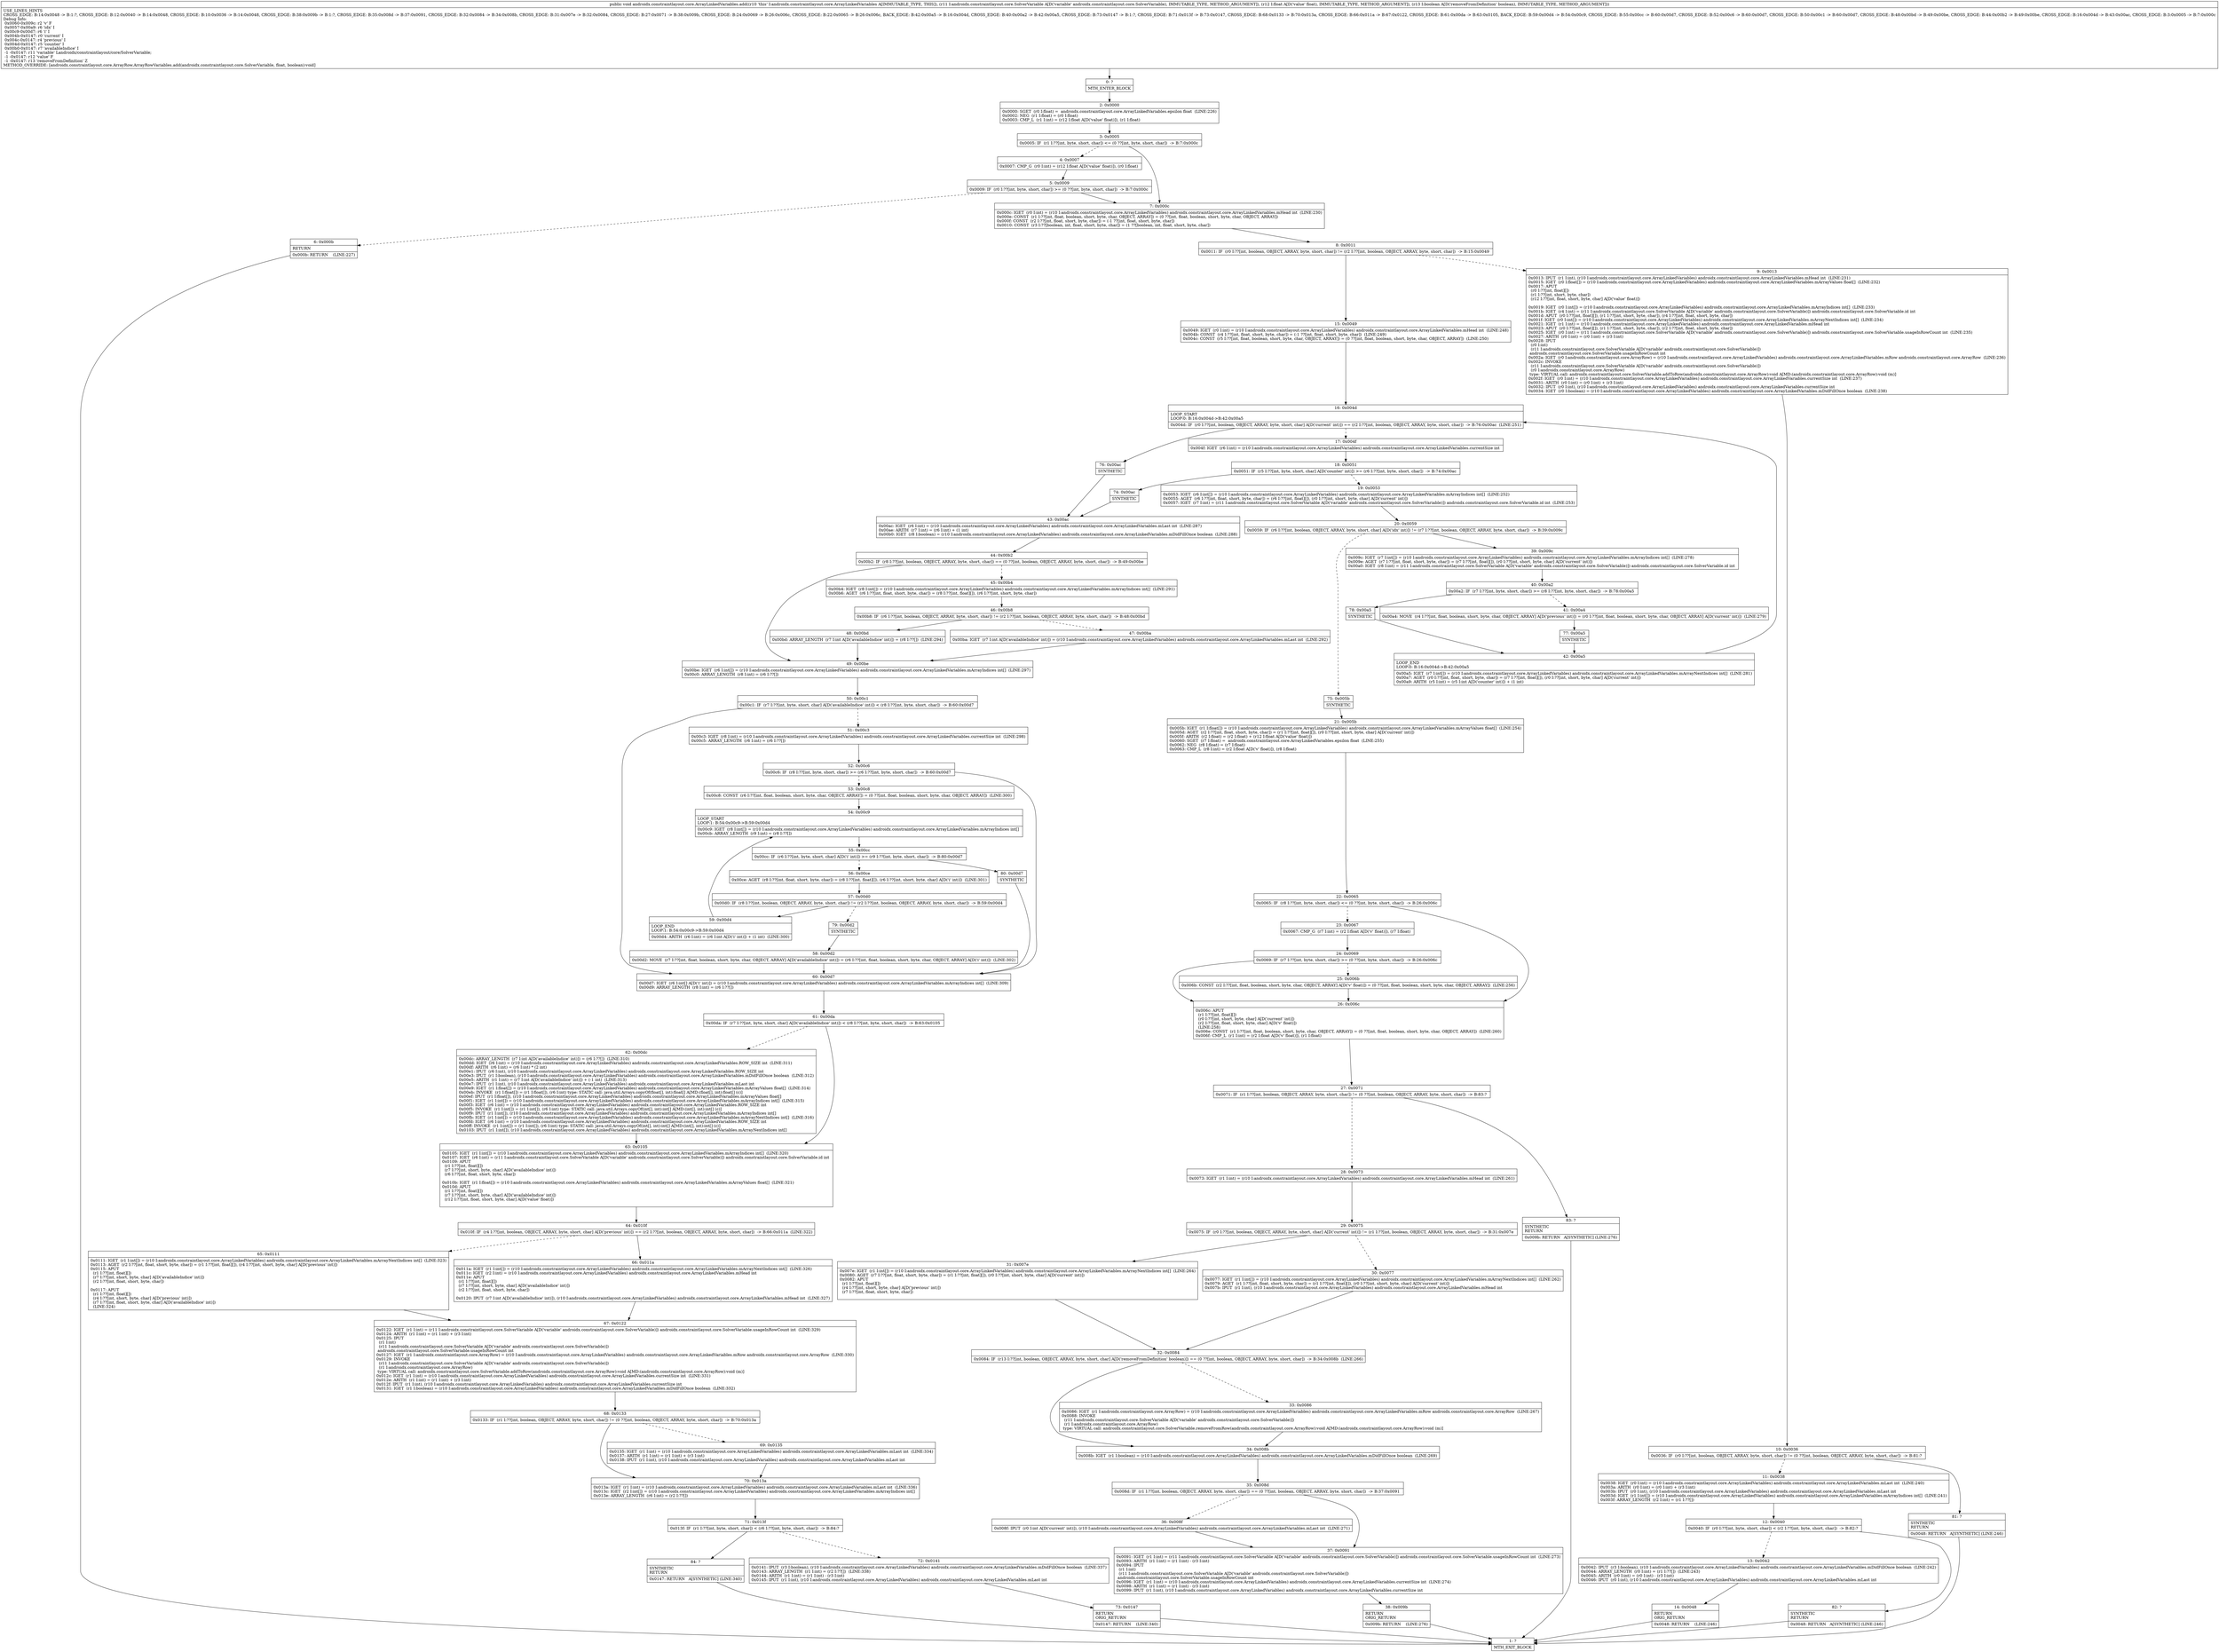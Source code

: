 digraph "CFG forandroidx.constraintlayout.core.ArrayLinkedVariables.add(Landroidx\/constraintlayout\/core\/SolverVariable;FZ)V" {
Node_0 [shape=record,label="{0\:\ ?|MTH_ENTER_BLOCK\l}"];
Node_2 [shape=record,label="{2\:\ 0x0000|0x0000: SGET  (r0 I:float) =  androidx.constraintlayout.core.ArrayLinkedVariables.epsilon float  (LINE:226)\l0x0002: NEG  (r1 I:float) = (r0 I:float) \l0x0003: CMP_L  (r1 I:int) = (r12 I:float A[D('value' float)]), (r1 I:float) \l}"];
Node_3 [shape=record,label="{3\:\ 0x0005|0x0005: IF  (r1 I:??[int, byte, short, char]) \<= (0 ??[int, byte, short, char])  \-\> B:7:0x000c \l}"];
Node_4 [shape=record,label="{4\:\ 0x0007|0x0007: CMP_G  (r0 I:int) = (r12 I:float A[D('value' float)]), (r0 I:float) \l}"];
Node_5 [shape=record,label="{5\:\ 0x0009|0x0009: IF  (r0 I:??[int, byte, short, char]) \>= (0 ??[int, byte, short, char])  \-\> B:7:0x000c \l}"];
Node_6 [shape=record,label="{6\:\ 0x000b|RETURN\l|0x000b: RETURN    (LINE:227)\l}"];
Node_1 [shape=record,label="{1\:\ ?|MTH_EXIT_BLOCK\l}"];
Node_7 [shape=record,label="{7\:\ 0x000c|0x000c: IGET  (r0 I:int) = (r10 I:androidx.constraintlayout.core.ArrayLinkedVariables) androidx.constraintlayout.core.ArrayLinkedVariables.mHead int  (LINE:230)\l0x000e: CONST  (r1 I:??[int, float, boolean, short, byte, char, OBJECT, ARRAY]) = (0 ??[int, float, boolean, short, byte, char, OBJECT, ARRAY]) \l0x000f: CONST  (r2 I:??[int, float, short, byte, char]) = (\-1 ??[int, float, short, byte, char]) \l0x0010: CONST  (r3 I:??[boolean, int, float, short, byte, char]) = (1 ??[boolean, int, float, short, byte, char]) \l}"];
Node_8 [shape=record,label="{8\:\ 0x0011|0x0011: IF  (r0 I:??[int, boolean, OBJECT, ARRAY, byte, short, char]) != (r2 I:??[int, boolean, OBJECT, ARRAY, byte, short, char])  \-\> B:15:0x0049 \l}"];
Node_9 [shape=record,label="{9\:\ 0x0013|0x0013: IPUT  (r1 I:int), (r10 I:androidx.constraintlayout.core.ArrayLinkedVariables) androidx.constraintlayout.core.ArrayLinkedVariables.mHead int  (LINE:231)\l0x0015: IGET  (r0 I:float[]) = (r10 I:androidx.constraintlayout.core.ArrayLinkedVariables) androidx.constraintlayout.core.ArrayLinkedVariables.mArrayValues float[]  (LINE:232)\l0x0017: APUT  \l  (r0 I:??[int, float][])\l  (r1 I:??[int, short, byte, char])\l  (r12 I:??[int, float, short, byte, char] A[D('value' float)])\l \l0x0019: IGET  (r0 I:int[]) = (r10 I:androidx.constraintlayout.core.ArrayLinkedVariables) androidx.constraintlayout.core.ArrayLinkedVariables.mArrayIndices int[]  (LINE:233)\l0x001b: IGET  (r4 I:int) = (r11 I:androidx.constraintlayout.core.SolverVariable A[D('variable' androidx.constraintlayout.core.SolverVariable)]) androidx.constraintlayout.core.SolverVariable.id int \l0x001d: APUT  (r0 I:??[int, float][]), (r1 I:??[int, short, byte, char]), (r4 I:??[int, float, short, byte, char]) \l0x001f: IGET  (r0 I:int[]) = (r10 I:androidx.constraintlayout.core.ArrayLinkedVariables) androidx.constraintlayout.core.ArrayLinkedVariables.mArrayNextIndices int[]  (LINE:234)\l0x0021: IGET  (r1 I:int) = (r10 I:androidx.constraintlayout.core.ArrayLinkedVariables) androidx.constraintlayout.core.ArrayLinkedVariables.mHead int \l0x0023: APUT  (r0 I:??[int, float][]), (r1 I:??[int, short, byte, char]), (r2 I:??[int, float, short, byte, char]) \l0x0025: IGET  (r0 I:int) = (r11 I:androidx.constraintlayout.core.SolverVariable A[D('variable' androidx.constraintlayout.core.SolverVariable)]) androidx.constraintlayout.core.SolverVariable.usageInRowCount int  (LINE:235)\l0x0027: ARITH  (r0 I:int) = (r0 I:int) + (r3 I:int) \l0x0028: IPUT  \l  (r0 I:int)\l  (r11 I:androidx.constraintlayout.core.SolverVariable A[D('variable' androidx.constraintlayout.core.SolverVariable)])\l androidx.constraintlayout.core.SolverVariable.usageInRowCount int \l0x002a: IGET  (r0 I:androidx.constraintlayout.core.ArrayRow) = (r10 I:androidx.constraintlayout.core.ArrayLinkedVariables) androidx.constraintlayout.core.ArrayLinkedVariables.mRow androidx.constraintlayout.core.ArrayRow  (LINE:236)\l0x002c: INVOKE  \l  (r11 I:androidx.constraintlayout.core.SolverVariable A[D('variable' androidx.constraintlayout.core.SolverVariable)])\l  (r0 I:androidx.constraintlayout.core.ArrayRow)\l type: VIRTUAL call: androidx.constraintlayout.core.SolverVariable.addToRow(androidx.constraintlayout.core.ArrayRow):void A[MD:(androidx.constraintlayout.core.ArrayRow):void (m)]\l0x002f: IGET  (r0 I:int) = (r10 I:androidx.constraintlayout.core.ArrayLinkedVariables) androidx.constraintlayout.core.ArrayLinkedVariables.currentSize int  (LINE:237)\l0x0031: ARITH  (r0 I:int) = (r0 I:int) + (r3 I:int) \l0x0032: IPUT  (r0 I:int), (r10 I:androidx.constraintlayout.core.ArrayLinkedVariables) androidx.constraintlayout.core.ArrayLinkedVariables.currentSize int \l0x0034: IGET  (r0 I:boolean) = (r10 I:androidx.constraintlayout.core.ArrayLinkedVariables) androidx.constraintlayout.core.ArrayLinkedVariables.mDidFillOnce boolean  (LINE:238)\l}"];
Node_10 [shape=record,label="{10\:\ 0x0036|0x0036: IF  (r0 I:??[int, boolean, OBJECT, ARRAY, byte, short, char]) != (0 ??[int, boolean, OBJECT, ARRAY, byte, short, char])  \-\> B:81:? \l}"];
Node_11 [shape=record,label="{11\:\ 0x0038|0x0038: IGET  (r0 I:int) = (r10 I:androidx.constraintlayout.core.ArrayLinkedVariables) androidx.constraintlayout.core.ArrayLinkedVariables.mLast int  (LINE:240)\l0x003a: ARITH  (r0 I:int) = (r0 I:int) + (r3 I:int) \l0x003b: IPUT  (r0 I:int), (r10 I:androidx.constraintlayout.core.ArrayLinkedVariables) androidx.constraintlayout.core.ArrayLinkedVariables.mLast int \l0x003d: IGET  (r1 I:int[]) = (r10 I:androidx.constraintlayout.core.ArrayLinkedVariables) androidx.constraintlayout.core.ArrayLinkedVariables.mArrayIndices int[]  (LINE:241)\l0x003f: ARRAY_LENGTH  (r2 I:int) = (r1 I:??[]) \l}"];
Node_12 [shape=record,label="{12\:\ 0x0040|0x0040: IF  (r0 I:??[int, byte, short, char]) \< (r2 I:??[int, byte, short, char])  \-\> B:82:? \l}"];
Node_13 [shape=record,label="{13\:\ 0x0042|0x0042: IPUT  (r3 I:boolean), (r10 I:androidx.constraintlayout.core.ArrayLinkedVariables) androidx.constraintlayout.core.ArrayLinkedVariables.mDidFillOnce boolean  (LINE:242)\l0x0044: ARRAY_LENGTH  (r0 I:int) = (r1 I:??[])  (LINE:243)\l0x0045: ARITH  (r0 I:int) = (r0 I:int) \- (r3 I:int) \l0x0046: IPUT  (r0 I:int), (r10 I:androidx.constraintlayout.core.ArrayLinkedVariables) androidx.constraintlayout.core.ArrayLinkedVariables.mLast int \l}"];
Node_14 [shape=record,label="{14\:\ 0x0048|RETURN\lORIG_RETURN\l|0x0048: RETURN    (LINE:246)\l}"];
Node_82 [shape=record,label="{82\:\ ?|SYNTHETIC\lRETURN\l|0x0048: RETURN   A[SYNTHETIC] (LINE:246)\l}"];
Node_81 [shape=record,label="{81\:\ ?|SYNTHETIC\lRETURN\l|0x0048: RETURN   A[SYNTHETIC] (LINE:246)\l}"];
Node_15 [shape=record,label="{15\:\ 0x0049|0x0049: IGET  (r0 I:int) = (r10 I:androidx.constraintlayout.core.ArrayLinkedVariables) androidx.constraintlayout.core.ArrayLinkedVariables.mHead int  (LINE:248)\l0x004b: CONST  (r4 I:??[int, float, short, byte, char]) = (\-1 ??[int, float, short, byte, char])  (LINE:249)\l0x004c: CONST  (r5 I:??[int, float, boolean, short, byte, char, OBJECT, ARRAY]) = (0 ??[int, float, boolean, short, byte, char, OBJECT, ARRAY])  (LINE:250)\l}"];
Node_16 [shape=record,label="{16\:\ 0x004d|LOOP_START\lLOOP:0: B:16:0x004d\-\>B:42:0x00a5\l|0x004d: IF  (r0 I:??[int, boolean, OBJECT, ARRAY, byte, short, char] A[D('current' int)]) == (r2 I:??[int, boolean, OBJECT, ARRAY, byte, short, char])  \-\> B:76:0x00ac  (LINE:251)\l}"];
Node_17 [shape=record,label="{17\:\ 0x004f|0x004f: IGET  (r6 I:int) = (r10 I:androidx.constraintlayout.core.ArrayLinkedVariables) androidx.constraintlayout.core.ArrayLinkedVariables.currentSize int \l}"];
Node_18 [shape=record,label="{18\:\ 0x0051|0x0051: IF  (r5 I:??[int, byte, short, char] A[D('counter' int)]) \>= (r6 I:??[int, byte, short, char])  \-\> B:74:0x00ac \l}"];
Node_19 [shape=record,label="{19\:\ 0x0053|0x0053: IGET  (r6 I:int[]) = (r10 I:androidx.constraintlayout.core.ArrayLinkedVariables) androidx.constraintlayout.core.ArrayLinkedVariables.mArrayIndices int[]  (LINE:252)\l0x0055: AGET  (r6 I:??[int, float, short, byte, char]) = (r6 I:??[int, float][]), (r0 I:??[int, short, byte, char] A[D('current' int)]) \l0x0057: IGET  (r7 I:int) = (r11 I:androidx.constraintlayout.core.SolverVariable A[D('variable' androidx.constraintlayout.core.SolverVariable)]) androidx.constraintlayout.core.SolverVariable.id int  (LINE:253)\l}"];
Node_20 [shape=record,label="{20\:\ 0x0059|0x0059: IF  (r6 I:??[int, boolean, OBJECT, ARRAY, byte, short, char] A[D('idx' int)]) != (r7 I:??[int, boolean, OBJECT, ARRAY, byte, short, char])  \-\> B:39:0x009c \l}"];
Node_39 [shape=record,label="{39\:\ 0x009c|0x009c: IGET  (r7 I:int[]) = (r10 I:androidx.constraintlayout.core.ArrayLinkedVariables) androidx.constraintlayout.core.ArrayLinkedVariables.mArrayIndices int[]  (LINE:278)\l0x009e: AGET  (r7 I:??[int, float, short, byte, char]) = (r7 I:??[int, float][]), (r0 I:??[int, short, byte, char] A[D('current' int)]) \l0x00a0: IGET  (r8 I:int) = (r11 I:androidx.constraintlayout.core.SolverVariable A[D('variable' androidx.constraintlayout.core.SolverVariable)]) androidx.constraintlayout.core.SolverVariable.id int \l}"];
Node_40 [shape=record,label="{40\:\ 0x00a2|0x00a2: IF  (r7 I:??[int, byte, short, char]) \>= (r8 I:??[int, byte, short, char])  \-\> B:78:0x00a5 \l}"];
Node_41 [shape=record,label="{41\:\ 0x00a4|0x00a4: MOVE  (r4 I:??[int, float, boolean, short, byte, char, OBJECT, ARRAY] A[D('previous' int)]) = (r0 I:??[int, float, boolean, short, byte, char, OBJECT, ARRAY] A[D('current' int)])  (LINE:279)\l}"];
Node_77 [shape=record,label="{77\:\ 0x00a5|SYNTHETIC\l}"];
Node_42 [shape=record,label="{42\:\ 0x00a5|LOOP_END\lLOOP:0: B:16:0x004d\-\>B:42:0x00a5\l|0x00a5: IGET  (r7 I:int[]) = (r10 I:androidx.constraintlayout.core.ArrayLinkedVariables) androidx.constraintlayout.core.ArrayLinkedVariables.mArrayNextIndices int[]  (LINE:281)\l0x00a7: AGET  (r0 I:??[int, float, short, byte, char]) = (r7 I:??[int, float][]), (r0 I:??[int, short, byte, char] A[D('current' int)]) \l0x00a9: ARITH  (r5 I:int) = (r5 I:int A[D('counter' int)]) + (1 int) \l}"];
Node_78 [shape=record,label="{78\:\ 0x00a5|SYNTHETIC\l}"];
Node_75 [shape=record,label="{75\:\ 0x005b|SYNTHETIC\l}"];
Node_21 [shape=record,label="{21\:\ 0x005b|0x005b: IGET  (r1 I:float[]) = (r10 I:androidx.constraintlayout.core.ArrayLinkedVariables) androidx.constraintlayout.core.ArrayLinkedVariables.mArrayValues float[]  (LINE:254)\l0x005d: AGET  (r2 I:??[int, float, short, byte, char]) = (r1 I:??[int, float][]), (r0 I:??[int, short, byte, char] A[D('current' int)]) \l0x005f: ARITH  (r2 I:float) = (r2 I:float) + (r12 I:float A[D('value' float)]) \l0x0060: SGET  (r7 I:float) =  androidx.constraintlayout.core.ArrayLinkedVariables.epsilon float  (LINE:255)\l0x0062: NEG  (r8 I:float) = (r7 I:float) \l0x0063: CMP_L  (r8 I:int) = (r2 I:float A[D('v' float)]), (r8 I:float) \l}"];
Node_22 [shape=record,label="{22\:\ 0x0065|0x0065: IF  (r8 I:??[int, byte, short, char]) \<= (0 ??[int, byte, short, char])  \-\> B:26:0x006c \l}"];
Node_23 [shape=record,label="{23\:\ 0x0067|0x0067: CMP_G  (r7 I:int) = (r2 I:float A[D('v' float)]), (r7 I:float) \l}"];
Node_24 [shape=record,label="{24\:\ 0x0069|0x0069: IF  (r7 I:??[int, byte, short, char]) \>= (0 ??[int, byte, short, char])  \-\> B:26:0x006c \l}"];
Node_25 [shape=record,label="{25\:\ 0x006b|0x006b: CONST  (r2 I:??[int, float, boolean, short, byte, char, OBJECT, ARRAY] A[D('v' float)]) = (0 ??[int, float, boolean, short, byte, char, OBJECT, ARRAY])  (LINE:256)\l}"];
Node_26 [shape=record,label="{26\:\ 0x006c|0x006c: APUT  \l  (r1 I:??[int, float][])\l  (r0 I:??[int, short, byte, char] A[D('current' int)])\l  (r2 I:??[int, float, short, byte, char] A[D('v' float)])\l  (LINE:258)\l0x006e: CONST  (r1 I:??[int, float, boolean, short, byte, char, OBJECT, ARRAY]) = (0 ??[int, float, boolean, short, byte, char, OBJECT, ARRAY])  (LINE:260)\l0x006f: CMP_L  (r1 I:int) = (r2 I:float A[D('v' float)]), (r1 I:float) \l}"];
Node_27 [shape=record,label="{27\:\ 0x0071|0x0071: IF  (r1 I:??[int, boolean, OBJECT, ARRAY, byte, short, char]) != (0 ??[int, boolean, OBJECT, ARRAY, byte, short, char])  \-\> B:83:? \l}"];
Node_28 [shape=record,label="{28\:\ 0x0073|0x0073: IGET  (r1 I:int) = (r10 I:androidx.constraintlayout.core.ArrayLinkedVariables) androidx.constraintlayout.core.ArrayLinkedVariables.mHead int  (LINE:261)\l}"];
Node_29 [shape=record,label="{29\:\ 0x0075|0x0075: IF  (r0 I:??[int, boolean, OBJECT, ARRAY, byte, short, char] A[D('current' int)]) != (r1 I:??[int, boolean, OBJECT, ARRAY, byte, short, char])  \-\> B:31:0x007e \l}"];
Node_30 [shape=record,label="{30\:\ 0x0077|0x0077: IGET  (r1 I:int[]) = (r10 I:androidx.constraintlayout.core.ArrayLinkedVariables) androidx.constraintlayout.core.ArrayLinkedVariables.mArrayNextIndices int[]  (LINE:262)\l0x0079: AGET  (r1 I:??[int, float, short, byte, char]) = (r1 I:??[int, float][]), (r0 I:??[int, short, byte, char] A[D('current' int)]) \l0x007b: IPUT  (r1 I:int), (r10 I:androidx.constraintlayout.core.ArrayLinkedVariables) androidx.constraintlayout.core.ArrayLinkedVariables.mHead int \l}"];
Node_32 [shape=record,label="{32\:\ 0x0084|0x0084: IF  (r13 I:??[int, boolean, OBJECT, ARRAY, byte, short, char] A[D('removeFromDefinition' boolean)]) == (0 ??[int, boolean, OBJECT, ARRAY, byte, short, char])  \-\> B:34:0x008b  (LINE:266)\l}"];
Node_33 [shape=record,label="{33\:\ 0x0086|0x0086: IGET  (r1 I:androidx.constraintlayout.core.ArrayRow) = (r10 I:androidx.constraintlayout.core.ArrayLinkedVariables) androidx.constraintlayout.core.ArrayLinkedVariables.mRow androidx.constraintlayout.core.ArrayRow  (LINE:267)\l0x0088: INVOKE  \l  (r11 I:androidx.constraintlayout.core.SolverVariable A[D('variable' androidx.constraintlayout.core.SolverVariable)])\l  (r1 I:androidx.constraintlayout.core.ArrayRow)\l type: VIRTUAL call: androidx.constraintlayout.core.SolverVariable.removeFromRow(androidx.constraintlayout.core.ArrayRow):void A[MD:(androidx.constraintlayout.core.ArrayRow):void (m)]\l}"];
Node_34 [shape=record,label="{34\:\ 0x008b|0x008b: IGET  (r1 I:boolean) = (r10 I:androidx.constraintlayout.core.ArrayLinkedVariables) androidx.constraintlayout.core.ArrayLinkedVariables.mDidFillOnce boolean  (LINE:269)\l}"];
Node_35 [shape=record,label="{35\:\ 0x008d|0x008d: IF  (r1 I:??[int, boolean, OBJECT, ARRAY, byte, short, char]) == (0 ??[int, boolean, OBJECT, ARRAY, byte, short, char])  \-\> B:37:0x0091 \l}"];
Node_36 [shape=record,label="{36\:\ 0x008f|0x008f: IPUT  (r0 I:int A[D('current' int)]), (r10 I:androidx.constraintlayout.core.ArrayLinkedVariables) androidx.constraintlayout.core.ArrayLinkedVariables.mLast int  (LINE:271)\l}"];
Node_37 [shape=record,label="{37\:\ 0x0091|0x0091: IGET  (r1 I:int) = (r11 I:androidx.constraintlayout.core.SolverVariable A[D('variable' androidx.constraintlayout.core.SolverVariable)]) androidx.constraintlayout.core.SolverVariable.usageInRowCount int  (LINE:273)\l0x0093: ARITH  (r1 I:int) = (r1 I:int) \- (r3 I:int) \l0x0094: IPUT  \l  (r1 I:int)\l  (r11 I:androidx.constraintlayout.core.SolverVariable A[D('variable' androidx.constraintlayout.core.SolverVariable)])\l androidx.constraintlayout.core.SolverVariable.usageInRowCount int \l0x0096: IGET  (r1 I:int) = (r10 I:androidx.constraintlayout.core.ArrayLinkedVariables) androidx.constraintlayout.core.ArrayLinkedVariables.currentSize int  (LINE:274)\l0x0098: ARITH  (r1 I:int) = (r1 I:int) \- (r3 I:int) \l0x0099: IPUT  (r1 I:int), (r10 I:androidx.constraintlayout.core.ArrayLinkedVariables) androidx.constraintlayout.core.ArrayLinkedVariables.currentSize int \l}"];
Node_38 [shape=record,label="{38\:\ 0x009b|RETURN\lORIG_RETURN\l|0x009b: RETURN    (LINE:276)\l}"];
Node_31 [shape=record,label="{31\:\ 0x007e|0x007e: IGET  (r1 I:int[]) = (r10 I:androidx.constraintlayout.core.ArrayLinkedVariables) androidx.constraintlayout.core.ArrayLinkedVariables.mArrayNextIndices int[]  (LINE:264)\l0x0080: AGET  (r7 I:??[int, float, short, byte, char]) = (r1 I:??[int, float][]), (r0 I:??[int, short, byte, char] A[D('current' int)]) \l0x0082: APUT  \l  (r1 I:??[int, float][])\l  (r4 I:??[int, short, byte, char] A[D('previous' int)])\l  (r7 I:??[int, float, short, byte, char])\l \l}"];
Node_83 [shape=record,label="{83\:\ ?|SYNTHETIC\lRETURN\l|0x009b: RETURN   A[SYNTHETIC] (LINE:276)\l}"];
Node_74 [shape=record,label="{74\:\ 0x00ac|SYNTHETIC\l}"];
Node_43 [shape=record,label="{43\:\ 0x00ac|0x00ac: IGET  (r6 I:int) = (r10 I:androidx.constraintlayout.core.ArrayLinkedVariables) androidx.constraintlayout.core.ArrayLinkedVariables.mLast int  (LINE:287)\l0x00ae: ARITH  (r7 I:int) = (r6 I:int) + (1 int) \l0x00b0: IGET  (r8 I:boolean) = (r10 I:androidx.constraintlayout.core.ArrayLinkedVariables) androidx.constraintlayout.core.ArrayLinkedVariables.mDidFillOnce boolean  (LINE:288)\l}"];
Node_44 [shape=record,label="{44\:\ 0x00b2|0x00b2: IF  (r8 I:??[int, boolean, OBJECT, ARRAY, byte, short, char]) == (0 ??[int, boolean, OBJECT, ARRAY, byte, short, char])  \-\> B:49:0x00be \l}"];
Node_45 [shape=record,label="{45\:\ 0x00b4|0x00b4: IGET  (r8 I:int[]) = (r10 I:androidx.constraintlayout.core.ArrayLinkedVariables) androidx.constraintlayout.core.ArrayLinkedVariables.mArrayIndices int[]  (LINE:291)\l0x00b6: AGET  (r6 I:??[int, float, short, byte, char]) = (r8 I:??[int, float][]), (r6 I:??[int, short, byte, char]) \l}"];
Node_46 [shape=record,label="{46\:\ 0x00b8|0x00b8: IF  (r6 I:??[int, boolean, OBJECT, ARRAY, byte, short, char]) != (r2 I:??[int, boolean, OBJECT, ARRAY, byte, short, char])  \-\> B:48:0x00bd \l}"];
Node_47 [shape=record,label="{47\:\ 0x00ba|0x00ba: IGET  (r7 I:int A[D('availableIndice' int)]) = (r10 I:androidx.constraintlayout.core.ArrayLinkedVariables) androidx.constraintlayout.core.ArrayLinkedVariables.mLast int  (LINE:292)\l}"];
Node_48 [shape=record,label="{48\:\ 0x00bd|0x00bd: ARRAY_LENGTH  (r7 I:int A[D('availableIndice' int)]) = (r8 I:??[])  (LINE:294)\l}"];
Node_49 [shape=record,label="{49\:\ 0x00be|0x00be: IGET  (r6 I:int[]) = (r10 I:androidx.constraintlayout.core.ArrayLinkedVariables) androidx.constraintlayout.core.ArrayLinkedVariables.mArrayIndices int[]  (LINE:297)\l0x00c0: ARRAY_LENGTH  (r8 I:int) = (r6 I:??[]) \l}"];
Node_50 [shape=record,label="{50\:\ 0x00c1|0x00c1: IF  (r7 I:??[int, byte, short, char] A[D('availableIndice' int)]) \< (r8 I:??[int, byte, short, char])  \-\> B:60:0x00d7 \l}"];
Node_51 [shape=record,label="{51\:\ 0x00c3|0x00c3: IGET  (r8 I:int) = (r10 I:androidx.constraintlayout.core.ArrayLinkedVariables) androidx.constraintlayout.core.ArrayLinkedVariables.currentSize int  (LINE:298)\l0x00c5: ARRAY_LENGTH  (r6 I:int) = (r6 I:??[]) \l}"];
Node_52 [shape=record,label="{52\:\ 0x00c6|0x00c6: IF  (r8 I:??[int, byte, short, char]) \>= (r6 I:??[int, byte, short, char])  \-\> B:60:0x00d7 \l}"];
Node_53 [shape=record,label="{53\:\ 0x00c8|0x00c8: CONST  (r6 I:??[int, float, boolean, short, byte, char, OBJECT, ARRAY]) = (0 ??[int, float, boolean, short, byte, char, OBJECT, ARRAY])  (LINE:300)\l}"];
Node_54 [shape=record,label="{54\:\ 0x00c9|LOOP_START\lLOOP:1: B:54:0x00c9\-\>B:59:0x00d4\l|0x00c9: IGET  (r8 I:int[]) = (r10 I:androidx.constraintlayout.core.ArrayLinkedVariables) androidx.constraintlayout.core.ArrayLinkedVariables.mArrayIndices int[] \l0x00cb: ARRAY_LENGTH  (r9 I:int) = (r8 I:??[]) \l}"];
Node_55 [shape=record,label="{55\:\ 0x00cc|0x00cc: IF  (r6 I:??[int, byte, short, char] A[D('i' int)]) \>= (r9 I:??[int, byte, short, char])  \-\> B:80:0x00d7 \l}"];
Node_56 [shape=record,label="{56\:\ 0x00ce|0x00ce: AGET  (r8 I:??[int, float, short, byte, char]) = (r8 I:??[int, float][]), (r6 I:??[int, short, byte, char] A[D('i' int)])  (LINE:301)\l}"];
Node_57 [shape=record,label="{57\:\ 0x00d0|0x00d0: IF  (r8 I:??[int, boolean, OBJECT, ARRAY, byte, short, char]) != (r2 I:??[int, boolean, OBJECT, ARRAY, byte, short, char])  \-\> B:59:0x00d4 \l}"];
Node_59 [shape=record,label="{59\:\ 0x00d4|LOOP_END\lLOOP:1: B:54:0x00c9\-\>B:59:0x00d4\l|0x00d4: ARITH  (r6 I:int) = (r6 I:int A[D('i' int)]) + (1 int)  (LINE:300)\l}"];
Node_79 [shape=record,label="{79\:\ 0x00d2|SYNTHETIC\l}"];
Node_58 [shape=record,label="{58\:\ 0x00d2|0x00d2: MOVE  (r7 I:??[int, float, boolean, short, byte, char, OBJECT, ARRAY] A[D('availableIndice' int)]) = (r6 I:??[int, float, boolean, short, byte, char, OBJECT, ARRAY] A[D('i' int)])  (LINE:302)\l}"];
Node_80 [shape=record,label="{80\:\ 0x00d7|SYNTHETIC\l}"];
Node_60 [shape=record,label="{60\:\ 0x00d7|0x00d7: IGET  (r6 I:int[] A[D('i' int)]) = (r10 I:androidx.constraintlayout.core.ArrayLinkedVariables) androidx.constraintlayout.core.ArrayLinkedVariables.mArrayIndices int[]  (LINE:309)\l0x00d9: ARRAY_LENGTH  (r8 I:int) = (r6 I:??[]) \l}"];
Node_61 [shape=record,label="{61\:\ 0x00da|0x00da: IF  (r7 I:??[int, byte, short, char] A[D('availableIndice' int)]) \< (r8 I:??[int, byte, short, char])  \-\> B:63:0x0105 \l}"];
Node_62 [shape=record,label="{62\:\ 0x00dc|0x00dc: ARRAY_LENGTH  (r7 I:int A[D('availableIndice' int)]) = (r6 I:??[])  (LINE:310)\l0x00dd: IGET  (r6 I:int) = (r10 I:androidx.constraintlayout.core.ArrayLinkedVariables) androidx.constraintlayout.core.ArrayLinkedVariables.ROW_SIZE int  (LINE:311)\l0x00df: ARITH  (r6 I:int) = (r6 I:int) * (2 int) \l0x00e1: IPUT  (r6 I:int), (r10 I:androidx.constraintlayout.core.ArrayLinkedVariables) androidx.constraintlayout.core.ArrayLinkedVariables.ROW_SIZE int \l0x00e3: IPUT  (r1 I:boolean), (r10 I:androidx.constraintlayout.core.ArrayLinkedVariables) androidx.constraintlayout.core.ArrayLinkedVariables.mDidFillOnce boolean  (LINE:312)\l0x00e5: ARITH  (r1 I:int) = (r7 I:int A[D('availableIndice' int)]) + (\-1 int)  (LINE:313)\l0x00e7: IPUT  (r1 I:int), (r10 I:androidx.constraintlayout.core.ArrayLinkedVariables) androidx.constraintlayout.core.ArrayLinkedVariables.mLast int \l0x00e9: IGET  (r1 I:float[]) = (r10 I:androidx.constraintlayout.core.ArrayLinkedVariables) androidx.constraintlayout.core.ArrayLinkedVariables.mArrayValues float[]  (LINE:314)\l0x00eb: INVOKE  (r1 I:float[]) = (r1 I:float[]), (r6 I:int) type: STATIC call: java.util.Arrays.copyOf(float[], int):float[] A[MD:(float[], int):float[] (c)]\l0x00ef: IPUT  (r1 I:float[]), (r10 I:androidx.constraintlayout.core.ArrayLinkedVariables) androidx.constraintlayout.core.ArrayLinkedVariables.mArrayValues float[] \l0x00f1: IGET  (r1 I:int[]) = (r10 I:androidx.constraintlayout.core.ArrayLinkedVariables) androidx.constraintlayout.core.ArrayLinkedVariables.mArrayIndices int[]  (LINE:315)\l0x00f3: IGET  (r6 I:int) = (r10 I:androidx.constraintlayout.core.ArrayLinkedVariables) androidx.constraintlayout.core.ArrayLinkedVariables.ROW_SIZE int \l0x00f5: INVOKE  (r1 I:int[]) = (r1 I:int[]), (r6 I:int) type: STATIC call: java.util.Arrays.copyOf(int[], int):int[] A[MD:(int[], int):int[] (c)]\l0x00f9: IPUT  (r1 I:int[]), (r10 I:androidx.constraintlayout.core.ArrayLinkedVariables) androidx.constraintlayout.core.ArrayLinkedVariables.mArrayIndices int[] \l0x00fb: IGET  (r1 I:int[]) = (r10 I:androidx.constraintlayout.core.ArrayLinkedVariables) androidx.constraintlayout.core.ArrayLinkedVariables.mArrayNextIndices int[]  (LINE:316)\l0x00fd: IGET  (r6 I:int) = (r10 I:androidx.constraintlayout.core.ArrayLinkedVariables) androidx.constraintlayout.core.ArrayLinkedVariables.ROW_SIZE int \l0x00ff: INVOKE  (r1 I:int[]) = (r1 I:int[]), (r6 I:int) type: STATIC call: java.util.Arrays.copyOf(int[], int):int[] A[MD:(int[], int):int[] (c)]\l0x0103: IPUT  (r1 I:int[]), (r10 I:androidx.constraintlayout.core.ArrayLinkedVariables) androidx.constraintlayout.core.ArrayLinkedVariables.mArrayNextIndices int[] \l}"];
Node_63 [shape=record,label="{63\:\ 0x0105|0x0105: IGET  (r1 I:int[]) = (r10 I:androidx.constraintlayout.core.ArrayLinkedVariables) androidx.constraintlayout.core.ArrayLinkedVariables.mArrayIndices int[]  (LINE:320)\l0x0107: IGET  (r6 I:int) = (r11 I:androidx.constraintlayout.core.SolverVariable A[D('variable' androidx.constraintlayout.core.SolverVariable)]) androidx.constraintlayout.core.SolverVariable.id int \l0x0109: APUT  \l  (r1 I:??[int, float][])\l  (r7 I:??[int, short, byte, char] A[D('availableIndice' int)])\l  (r6 I:??[int, float, short, byte, char])\l \l0x010b: IGET  (r1 I:float[]) = (r10 I:androidx.constraintlayout.core.ArrayLinkedVariables) androidx.constraintlayout.core.ArrayLinkedVariables.mArrayValues float[]  (LINE:321)\l0x010d: APUT  \l  (r1 I:??[int, float][])\l  (r7 I:??[int, short, byte, char] A[D('availableIndice' int)])\l  (r12 I:??[int, float, short, byte, char] A[D('value' float)])\l \l}"];
Node_64 [shape=record,label="{64\:\ 0x010f|0x010f: IF  (r4 I:??[int, boolean, OBJECT, ARRAY, byte, short, char] A[D('previous' int)]) == (r2 I:??[int, boolean, OBJECT, ARRAY, byte, short, char])  \-\> B:66:0x011a  (LINE:322)\l}"];
Node_65 [shape=record,label="{65\:\ 0x0111|0x0111: IGET  (r1 I:int[]) = (r10 I:androidx.constraintlayout.core.ArrayLinkedVariables) androidx.constraintlayout.core.ArrayLinkedVariables.mArrayNextIndices int[]  (LINE:323)\l0x0113: AGET  (r2 I:??[int, float, short, byte, char]) = (r1 I:??[int, float][]), (r4 I:??[int, short, byte, char] A[D('previous' int)]) \l0x0115: APUT  \l  (r1 I:??[int, float][])\l  (r7 I:??[int, short, byte, char] A[D('availableIndice' int)])\l  (r2 I:??[int, float, short, byte, char])\l \l0x0117: APUT  \l  (r1 I:??[int, float][])\l  (r4 I:??[int, short, byte, char] A[D('previous' int)])\l  (r7 I:??[int, float, short, byte, char] A[D('availableIndice' int)])\l  (LINE:324)\l}"];
Node_67 [shape=record,label="{67\:\ 0x0122|0x0122: IGET  (r1 I:int) = (r11 I:androidx.constraintlayout.core.SolverVariable A[D('variable' androidx.constraintlayout.core.SolverVariable)]) androidx.constraintlayout.core.SolverVariable.usageInRowCount int  (LINE:329)\l0x0124: ARITH  (r1 I:int) = (r1 I:int) + (r3 I:int) \l0x0125: IPUT  \l  (r1 I:int)\l  (r11 I:androidx.constraintlayout.core.SolverVariable A[D('variable' androidx.constraintlayout.core.SolverVariable)])\l androidx.constraintlayout.core.SolverVariable.usageInRowCount int \l0x0127: IGET  (r1 I:androidx.constraintlayout.core.ArrayRow) = (r10 I:androidx.constraintlayout.core.ArrayLinkedVariables) androidx.constraintlayout.core.ArrayLinkedVariables.mRow androidx.constraintlayout.core.ArrayRow  (LINE:330)\l0x0129: INVOKE  \l  (r11 I:androidx.constraintlayout.core.SolverVariable A[D('variable' androidx.constraintlayout.core.SolverVariable)])\l  (r1 I:androidx.constraintlayout.core.ArrayRow)\l type: VIRTUAL call: androidx.constraintlayout.core.SolverVariable.addToRow(androidx.constraintlayout.core.ArrayRow):void A[MD:(androidx.constraintlayout.core.ArrayRow):void (m)]\l0x012c: IGET  (r1 I:int) = (r10 I:androidx.constraintlayout.core.ArrayLinkedVariables) androidx.constraintlayout.core.ArrayLinkedVariables.currentSize int  (LINE:331)\l0x012e: ARITH  (r1 I:int) = (r1 I:int) + (r3 I:int) \l0x012f: IPUT  (r1 I:int), (r10 I:androidx.constraintlayout.core.ArrayLinkedVariables) androidx.constraintlayout.core.ArrayLinkedVariables.currentSize int \l0x0131: IGET  (r1 I:boolean) = (r10 I:androidx.constraintlayout.core.ArrayLinkedVariables) androidx.constraintlayout.core.ArrayLinkedVariables.mDidFillOnce boolean  (LINE:332)\l}"];
Node_68 [shape=record,label="{68\:\ 0x0133|0x0133: IF  (r1 I:??[int, boolean, OBJECT, ARRAY, byte, short, char]) != (0 ??[int, boolean, OBJECT, ARRAY, byte, short, char])  \-\> B:70:0x013a \l}"];
Node_69 [shape=record,label="{69\:\ 0x0135|0x0135: IGET  (r1 I:int) = (r10 I:androidx.constraintlayout.core.ArrayLinkedVariables) androidx.constraintlayout.core.ArrayLinkedVariables.mLast int  (LINE:334)\l0x0137: ARITH  (r1 I:int) = (r1 I:int) + (r3 I:int) \l0x0138: IPUT  (r1 I:int), (r10 I:androidx.constraintlayout.core.ArrayLinkedVariables) androidx.constraintlayout.core.ArrayLinkedVariables.mLast int \l}"];
Node_70 [shape=record,label="{70\:\ 0x013a|0x013a: IGET  (r1 I:int) = (r10 I:androidx.constraintlayout.core.ArrayLinkedVariables) androidx.constraintlayout.core.ArrayLinkedVariables.mLast int  (LINE:336)\l0x013c: IGET  (r2 I:int[]) = (r10 I:androidx.constraintlayout.core.ArrayLinkedVariables) androidx.constraintlayout.core.ArrayLinkedVariables.mArrayIndices int[] \l0x013e: ARRAY_LENGTH  (r6 I:int) = (r2 I:??[]) \l}"];
Node_71 [shape=record,label="{71\:\ 0x013f|0x013f: IF  (r1 I:??[int, byte, short, char]) \< (r6 I:??[int, byte, short, char])  \-\> B:84:? \l}"];
Node_72 [shape=record,label="{72\:\ 0x0141|0x0141: IPUT  (r3 I:boolean), (r10 I:androidx.constraintlayout.core.ArrayLinkedVariables) androidx.constraintlayout.core.ArrayLinkedVariables.mDidFillOnce boolean  (LINE:337)\l0x0143: ARRAY_LENGTH  (r1 I:int) = (r2 I:??[])  (LINE:338)\l0x0144: ARITH  (r1 I:int) = (r1 I:int) \- (r3 I:int) \l0x0145: IPUT  (r1 I:int), (r10 I:androidx.constraintlayout.core.ArrayLinkedVariables) androidx.constraintlayout.core.ArrayLinkedVariables.mLast int \l}"];
Node_73 [shape=record,label="{73\:\ 0x0147|RETURN\lORIG_RETURN\l|0x0147: RETURN    (LINE:340)\l}"];
Node_84 [shape=record,label="{84\:\ ?|SYNTHETIC\lRETURN\l|0x0147: RETURN   A[SYNTHETIC] (LINE:340)\l}"];
Node_66 [shape=record,label="{66\:\ 0x011a|0x011a: IGET  (r1 I:int[]) = (r10 I:androidx.constraintlayout.core.ArrayLinkedVariables) androidx.constraintlayout.core.ArrayLinkedVariables.mArrayNextIndices int[]  (LINE:326)\l0x011c: IGET  (r2 I:int) = (r10 I:androidx.constraintlayout.core.ArrayLinkedVariables) androidx.constraintlayout.core.ArrayLinkedVariables.mHead int \l0x011e: APUT  \l  (r1 I:??[int, float][])\l  (r7 I:??[int, short, byte, char] A[D('availableIndice' int)])\l  (r2 I:??[int, float, short, byte, char])\l \l0x0120: IPUT  (r7 I:int A[D('availableIndice' int)]), (r10 I:androidx.constraintlayout.core.ArrayLinkedVariables) androidx.constraintlayout.core.ArrayLinkedVariables.mHead int  (LINE:327)\l}"];
Node_76 [shape=record,label="{76\:\ 0x00ac|SYNTHETIC\l}"];
MethodNode[shape=record,label="{public void androidx.constraintlayout.core.ArrayLinkedVariables.add((r10 'this' I:androidx.constraintlayout.core.ArrayLinkedVariables A[IMMUTABLE_TYPE, THIS]), (r11 I:androidx.constraintlayout.core.SolverVariable A[D('variable' androidx.constraintlayout.core.SolverVariable), IMMUTABLE_TYPE, METHOD_ARGUMENT]), (r12 I:float A[D('value' float), IMMUTABLE_TYPE, METHOD_ARGUMENT]), (r13 I:boolean A[D('removeFromDefinition' boolean), IMMUTABLE_TYPE, METHOD_ARGUMENT]))  | USE_LINES_HINTS\lCROSS_EDGE: B:14:0x0048 \-\> B:1:?, CROSS_EDGE: B:12:0x0040 \-\> B:14:0x0048, CROSS_EDGE: B:10:0x0036 \-\> B:14:0x0048, CROSS_EDGE: B:38:0x009b \-\> B:1:?, CROSS_EDGE: B:35:0x008d \-\> B:37:0x0091, CROSS_EDGE: B:32:0x0084 \-\> B:34:0x008b, CROSS_EDGE: B:31:0x007e \-\> B:32:0x0084, CROSS_EDGE: B:27:0x0071 \-\> B:38:0x009b, CROSS_EDGE: B:24:0x0069 \-\> B:26:0x006c, CROSS_EDGE: B:22:0x0065 \-\> B:26:0x006c, BACK_EDGE: B:42:0x00a5 \-\> B:16:0x004d, CROSS_EDGE: B:40:0x00a2 \-\> B:42:0x00a5, CROSS_EDGE: B:73:0x0147 \-\> B:1:?, CROSS_EDGE: B:71:0x013f \-\> B:73:0x0147, CROSS_EDGE: B:68:0x0133 \-\> B:70:0x013a, CROSS_EDGE: B:66:0x011a \-\> B:67:0x0122, CROSS_EDGE: B:61:0x00da \-\> B:63:0x0105, BACK_EDGE: B:59:0x00d4 \-\> B:54:0x00c9, CROSS_EDGE: B:55:0x00cc \-\> B:60:0x00d7, CROSS_EDGE: B:52:0x00c6 \-\> B:60:0x00d7, CROSS_EDGE: B:50:0x00c1 \-\> B:60:0x00d7, CROSS_EDGE: B:48:0x00bd \-\> B:49:0x00be, CROSS_EDGE: B:44:0x00b2 \-\> B:49:0x00be, CROSS_EDGE: B:16:0x004d \-\> B:43:0x00ac, CROSS_EDGE: B:3:0x0005 \-\> B:7:0x000c\lDebug Info:\l  0x0060\-0x009c: r2 'v' F\l  0x0057\-0x00a9: r6 'idx' I\l  0x00c9\-0x00d7: r6 'i' I\l  0x004b\-0x0147: r0 'current' I\l  0x004c\-0x0147: r4 'previous' I\l  0x004d\-0x0147: r5 'counter' I\l  0x00b0\-0x0147: r7 'availableIndice' I\l  \-1 \-0x0147: r11 'variable' Landroidx\/constraintlayout\/core\/SolverVariable;\l  \-1 \-0x0147: r12 'value' F\l  \-1 \-0x0147: r13 'removeFromDefinition' Z\lMETHOD_OVERRIDE: [androidx.constraintlayout.core.ArrayRow.ArrayRowVariables.add(androidx.constraintlayout.core.SolverVariable, float, boolean):void]\l}"];
MethodNode -> Node_0;Node_0 -> Node_2;
Node_2 -> Node_3;
Node_3 -> Node_4[style=dashed];
Node_3 -> Node_7;
Node_4 -> Node_5;
Node_5 -> Node_6[style=dashed];
Node_5 -> Node_7;
Node_6 -> Node_1;
Node_7 -> Node_8;
Node_8 -> Node_9[style=dashed];
Node_8 -> Node_15;
Node_9 -> Node_10;
Node_10 -> Node_11[style=dashed];
Node_10 -> Node_81;
Node_11 -> Node_12;
Node_12 -> Node_13[style=dashed];
Node_12 -> Node_82;
Node_13 -> Node_14;
Node_14 -> Node_1;
Node_82 -> Node_1;
Node_81 -> Node_1;
Node_15 -> Node_16;
Node_16 -> Node_17[style=dashed];
Node_16 -> Node_76;
Node_17 -> Node_18;
Node_18 -> Node_19[style=dashed];
Node_18 -> Node_74;
Node_19 -> Node_20;
Node_20 -> Node_39;
Node_20 -> Node_75[style=dashed];
Node_39 -> Node_40;
Node_40 -> Node_41[style=dashed];
Node_40 -> Node_78;
Node_41 -> Node_77;
Node_77 -> Node_42;
Node_42 -> Node_16;
Node_78 -> Node_42;
Node_75 -> Node_21;
Node_21 -> Node_22;
Node_22 -> Node_23[style=dashed];
Node_22 -> Node_26;
Node_23 -> Node_24;
Node_24 -> Node_25[style=dashed];
Node_24 -> Node_26;
Node_25 -> Node_26;
Node_26 -> Node_27;
Node_27 -> Node_28[style=dashed];
Node_27 -> Node_83;
Node_28 -> Node_29;
Node_29 -> Node_30[style=dashed];
Node_29 -> Node_31;
Node_30 -> Node_32;
Node_32 -> Node_33[style=dashed];
Node_32 -> Node_34;
Node_33 -> Node_34;
Node_34 -> Node_35;
Node_35 -> Node_36[style=dashed];
Node_35 -> Node_37;
Node_36 -> Node_37;
Node_37 -> Node_38;
Node_38 -> Node_1;
Node_31 -> Node_32;
Node_83 -> Node_1;
Node_74 -> Node_43;
Node_43 -> Node_44;
Node_44 -> Node_45[style=dashed];
Node_44 -> Node_49;
Node_45 -> Node_46;
Node_46 -> Node_47[style=dashed];
Node_46 -> Node_48;
Node_47 -> Node_49;
Node_48 -> Node_49;
Node_49 -> Node_50;
Node_50 -> Node_51[style=dashed];
Node_50 -> Node_60;
Node_51 -> Node_52;
Node_52 -> Node_53[style=dashed];
Node_52 -> Node_60;
Node_53 -> Node_54;
Node_54 -> Node_55;
Node_55 -> Node_56[style=dashed];
Node_55 -> Node_80;
Node_56 -> Node_57;
Node_57 -> Node_59;
Node_57 -> Node_79[style=dashed];
Node_59 -> Node_54;
Node_79 -> Node_58;
Node_58 -> Node_60;
Node_80 -> Node_60;
Node_60 -> Node_61;
Node_61 -> Node_62[style=dashed];
Node_61 -> Node_63;
Node_62 -> Node_63;
Node_63 -> Node_64;
Node_64 -> Node_65[style=dashed];
Node_64 -> Node_66;
Node_65 -> Node_67;
Node_67 -> Node_68;
Node_68 -> Node_69[style=dashed];
Node_68 -> Node_70;
Node_69 -> Node_70;
Node_70 -> Node_71;
Node_71 -> Node_72[style=dashed];
Node_71 -> Node_84;
Node_72 -> Node_73;
Node_73 -> Node_1;
Node_84 -> Node_1;
Node_66 -> Node_67;
Node_76 -> Node_43;
}


